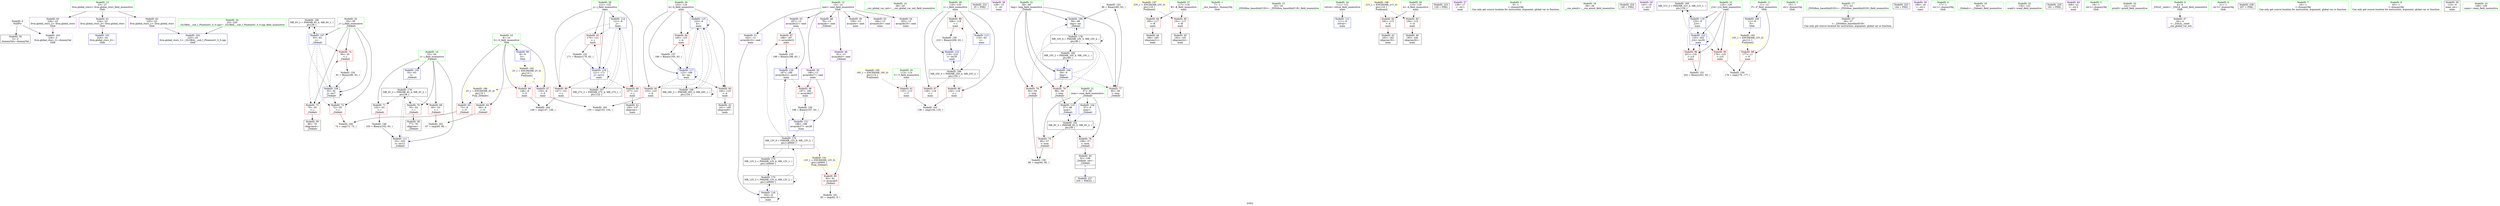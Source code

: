 digraph "SVFG" {
	label="SVFG";

	Node0x5562d4741850 [shape=record,color=grey,label="{NodeID: 0\nNullPtr}"];
	Node0x5562d4741850 -> Node0x5562d475b6a0[style=solid];
	Node0x5562d4741850 -> Node0x5562d475c6e0[style=solid];
	Node0x5562d476e520 [shape=record,color=black,label="{NodeID: 180\nMR_6V_2 = PHI(MR_6V_4, MR_6V_1, )\npts\{56 \}\n}"];
	Node0x5562d476e520 -> Node0x5562d475ca50[style=dashed];
	Node0x5562d475c200 [shape=record,color=red,label="{NodeID: 97\n188\<--187\n\<--arrayidx22\nmain\n}"];
	Node0x5562d475c200 -> Node0x5562d4763b10[style=solid];
	Node0x5562d475a650 [shape=record,color=green,label="{NodeID: 14\n28\<--29\n__cxx_global_var_init\<--__cxx_global_var_init_field_insensitive\n}"];
	Node0x5562d475cd90 [shape=record,color=blue,label="{NodeID: 111\n53\<--103\ni\<--inc12\n_Z4dealv\n}"];
	Node0x5562d475cd90 -> Node0x5562d476e020[style=dashed];
	Node0x5562d475b0f0 [shape=record,color=green,label="{NodeID: 28\n119\<--120\ni\<--i_field_insensitive\nmain\n}"];
	Node0x5562d475b0f0 -> Node0x5562d475f030[style=solid];
	Node0x5562d475b0f0 -> Node0x5562d475f100[style=solid];
	Node0x5562d475b0f0 -> Node0x5562d475f1d0[style=solid];
	Node0x5562d475b0f0 -> Node0x5562d475cf30[style=solid];
	Node0x5562d475b0f0 -> Node0x5562d4761e70[style=solid];
	Node0x5562d475bc50 [shape=record,color=black,label="{NodeID: 42\n161\<--160\nidxprom9\<--\nmain\n}"];
	Node0x5562d456db40 [shape=record,color=black,label="{NodeID: 222\n35 = PHI()\n}"];
	Node0x5562d475d7d0 [shape=record,color=purple,label="{NodeID: 56\n128\<--15\n\<--.str\nmain\n}"];
	Node0x5562d4763810 [shape=record,color=grey,label="{NodeID: 153\n86 = Binary(85, 63, )\n}"];
	Node0x5562d4763810 -> Node0x5562d475cb20[style=solid];
	Node0x5562d475e330 [shape=record,color=red,label="{NodeID: 70\n76\<--53\n\<--i\n_Z4dealv\n}"];
	Node0x5562d475e330 -> Node0x5562d475b910[style=solid];
	Node0x5562d476a420 [shape=record,color=black,label="{NodeID: 167\nMR_27V_2 = PHI(MR_27V_4, MR_27V_1, )\npts\{122 \}\n}"];
	Node0x5562d476a420 -> Node0x5562d475d000[style=dashed];
	Node0x5562d475ee90 [shape=record,color=red,label="{NodeID: 84\n185\<--117\n\<--B\nmain\n}"];
	Node0x5562d475ee90 -> Node0x5562d475bdf0[style=solid];
	Node0x5562d4742290 [shape=record,color=green,label="{NodeID: 1\n7\<--1\n__dso_handle\<--dummyObj\nGlob }"];
	Node0x5562d476ea20 [shape=record,color=black,label="{NodeID: 181\nMR_8V_3 = PHI(MR_8V_5, MR_8V_2, )\npts\{58 \}\n}"];
	Node0x5562d476ea20 -> Node0x5562d475e740[style=dashed];
	Node0x5562d476ea20 -> Node0x5562d475e810[style=dashed];
	Node0x5562d476ea20 -> Node0x5562d475ccc0[style=dashed];
	Node0x5562d476ea20 -> Node0x5562d476ea20[style=dashed];
	Node0x5562d475c2d0 [shape=record,color=red,label="{NodeID: 98\n197\<--196\n\<--arrayidx27\nmain\n}"];
	Node0x5562d475c2d0 -> Node0x5562d4763390[style=solid];
	Node0x5562d475a6e0 [shape=record,color=green,label="{NodeID: 15\n32\<--33\n_ZNSt8ios_base4InitC1Ev\<--_ZNSt8ios_base4InitC1Ev_field_insensitive\n}"];
	Node0x5562d4760330 [shape=record,color=yellow,style=double,label="{NodeID: 195\n19V_1 = ENCHI(MR_19V_0)\npts\{114 \}\nFun[main]}"];
	Node0x5562d4760330 -> Node0x5562d475ec20[style=dashed];
	Node0x5562d475ce60 [shape=record,color=blue,label="{NodeID: 112\n111\<--9\nretval\<--\nmain\n}"];
	Node0x5562d475b1c0 [shape=record,color=green,label="{NodeID: 29\n121\<--122\nj\<--j_field_insensitive\nmain\n}"];
	Node0x5562d475b1c0 -> Node0x5562d475f2a0[style=solid];
	Node0x5562d475b1c0 -> Node0x5562d475f370[style=solid];
	Node0x5562d475b1c0 -> Node0x5562d475f440[style=solid];
	Node0x5562d475b1c0 -> Node0x5562d475d000[style=solid];
	Node0x5562d475b1c0 -> Node0x5562d4761a60[style=solid];
	Node0x5562d475bd20 [shape=record,color=black,label="{NodeID: 43\n183\<--182\nidxprom19\<--\nmain\n}"];
	Node0x5562d477e460 [shape=record,color=black,label="{NodeID: 223\n129 = PHI()\n}"];
	Node0x5562d475d8a0 [shape=record,color=purple,label="{NodeID: 57\n139\<--17\n\<--.str.1\nmain\n}"];
	Node0x5562d4763990 [shape=record,color=grey,label="{NodeID: 154\n91 = Binary(90, 63, )\n}"];
	Node0x5562d4763990 -> Node0x5562d475cbf0[style=solid];
	Node0x5562d475e400 [shape=record,color=red,label="{NodeID: 71\n102\<--53\n\<--i\n_Z4dealv\n}"];
	Node0x5562d475e400 -> Node0x5562d4763210[style=solid];
	Node0x5562d476a920 [shape=record,color=black,label="{NodeID: 168\nMR_29V_2 = PHI(MR_29V_3, MR_29V_1, )\npts\{124 \}\n}"];
	Node0x5562d476a920 -> Node0x5562d4761870[style=dashed];
	Node0x5562d476a920 -> Node0x5562d476a920[style=dashed];
	Node0x5562d475ef60 [shape=record,color=red,label="{NodeID: 85\n191\<--117\n\<--B\nmain\n}"];
	Node0x5562d475ef60 -> Node0x5562d475bec0[style=solid];
	Node0x5562d4741ca0 [shape=record,color=green,label="{NodeID: 2\n9\<--1\n\<--dummyObj\nCan only get source location for instruction, argument, global var or function.}"];
	Node0x5562d476ef20 [shape=record,color=black,label="{NodeID: 182\nMR_10V_2 = PHI(MR_10V_4, MR_10V_1, )\npts\{60 \}\n}"];
	Node0x5562d476ef20 -> Node0x5562d475c980[style=dashed];
	Node0x5562d475c3a0 [shape=record,color=blue,label="{NodeID: 99\n8\<--9\nS\<--\nGlob }"];
	Node0x5562d475c3a0 -> Node0x5562d475f850[style=dashed];
	Node0x5562d475a770 [shape=record,color=green,label="{NodeID: 16\n38\<--39\n__cxa_atexit\<--__cxa_atexit_field_insensitive\n}"];
	Node0x5562d4760410 [shape=record,color=yellow,style=double,label="{NodeID: 196\n21V_1 = ENCHI(MR_21V_0)\npts\{116 \}\nFun[main]}"];
	Node0x5562d4760410 -> Node0x5562d475ecf0[style=dashed];
	Node0x5562d4760410 -> Node0x5562d475edc0[style=dashed];
	Node0x5562d475cf30 [shape=record,color=blue,label="{NodeID: 113\n119\<--63\ni\<--\nmain\n}"];
	Node0x5562d475cf30 -> Node0x5562d4769f20[style=dashed];
	Node0x5562d475b290 [shape=record,color=green,label="{NodeID: 30\n123\<--124\nk\<--k_field_insensitive\nmain\n}"];
	Node0x5562d475b290 -> Node0x5562d475f510[style=solid];
	Node0x5562d475b290 -> Node0x5562d475f5e0[style=solid];
	Node0x5562d475b290 -> Node0x5562d475f6b0[style=solid];
	Node0x5562d475b290 -> Node0x5562d4761870[style=solid];
	Node0x5562d475b290 -> Node0x5562d4761990[style=solid];
	Node0x5562d475bdf0 [shape=record,color=black,label="{NodeID: 44\n186\<--185\nidxprom21\<--\nmain\n}"];
	Node0x5562d477e560 [shape=record,color=black,label="{NodeID: 224\n140 = PHI()\n}"];
	Node0x5562d475d970 [shape=record,color=purple,label="{NodeID: 58\n143\<--19\n\<--.str.2\nmain\n}"];
	Node0x5562d4763b10 [shape=record,color=grey,label="{NodeID: 155\n189 = Binary(188, 63, )\n}"];
	Node0x5562d4763b10 -> Node0x5562d4761c00[style=solid];
	Node0x5562d475e4d0 [shape=record,color=red,label="{NodeID: 72\n72\<--55\n\<--j\n_Z4dealv\n}"];
	Node0x5562d475e4d0 -> Node0x5562d4764290[style=solid];
	Node0x5562d476ae20 [shape=record,color=black,label="{NodeID: 169\nMR_31V_2 = PHI(MR_31V_4, MR_31V_1, )\npts\{126 \}\n}"];
	Node0x5562d476ae20 -> Node0x5562d4761b30[style=dashed];
	Node0x5562d475f030 [shape=record,color=red,label="{NodeID: 86\n134\<--119\n\<--i\nmain\n}"];
	Node0x5562d475f030 -> Node0x5562d4764710[style=solid];
	Node0x5562d4742140 [shape=record,color=green,label="{NodeID: 3\n15\<--1\n.str\<--dummyObj\nGlob }"];
	Node0x5562d475c470 [shape=record,color=blue,label="{NodeID: 100\n11\<--9\nF\<--\nGlob }"];
	Node0x5562d475c470 -> Node0x5562d475f960[style=dashed];
	Node0x5562d475a800 [shape=record,color=green,label="{NodeID: 17\n37\<--43\n_ZNSt8ios_base4InitD1Ev\<--_ZNSt8ios_base4InitD1Ev_field_insensitive\n}"];
	Node0x5562d475a800 -> Node0x5562d475b840[style=solid];
	Node0x5562d47604f0 [shape=record,color=yellow,style=double,label="{NodeID: 197\n23V_1 = ENCHI(MR_23V_0)\npts\{118 \}\nFun[main]}"];
	Node0x5562d47604f0 -> Node0x5562d475ee90[style=dashed];
	Node0x5562d47604f0 -> Node0x5562d475ef60[style=dashed];
	Node0x5562d475d000 [shape=record,color=blue,label="{NodeID: 114\n121\<--9\nj\<--\nmain\n}"];
	Node0x5562d475d000 -> Node0x5562d475f2a0[style=dashed];
	Node0x5562d475d000 -> Node0x5562d475f370[style=dashed];
	Node0x5562d475d000 -> Node0x5562d475f440[style=dashed];
	Node0x5562d475d000 -> Node0x5562d4761a60[style=dashed];
	Node0x5562d475d000 -> Node0x5562d476a420[style=dashed];
	Node0x5562d475b360 [shape=record,color=green,label="{NodeID: 31\n125\<--126\nj14\<--j14_field_insensitive\nmain\n}"];
	Node0x5562d475b360 -> Node0x5562d475f780[style=solid];
	Node0x5562d475b360 -> Node0x5562d475c130[style=solid];
	Node0x5562d475b360 -> Node0x5562d4761b30[style=solid];
	Node0x5562d475b360 -> Node0x5562d4761da0[style=solid];
	Node0x5562d475bec0 [shape=record,color=black,label="{NodeID: 45\n192\<--191\nidxprom24\<--\nmain\n}"];
	Node0x5562d477e660 [shape=record,color=black,label="{NodeID: 225\n144 = PHI()\n}"];
	Node0x5562d475da40 [shape=record,color=purple,label="{NodeID: 59\n180\<--19\n\<--.str.2\nmain\n}"];
	Node0x5562d4763c90 [shape=record,color=grey,label="{NodeID: 156\n210 = Binary(209, 63, )\n}"];
	Node0x5562d4763c90 -> Node0x5562d4761e70[style=solid];
	Node0x5562d475e5a0 [shape=record,color=red,label="{NodeID: 73\n79\<--55\n\<--j\n_Z4dealv\n}"];
	Node0x5562d475e5a0 -> Node0x5562d475b9e0[style=solid];
	Node0x5562d476b320 [shape=record,color=black,label="{NodeID: 170\nMR_12V_2 = PHI(MR_12V_6, MR_12V_1, )\npts\{140000 \}\n}"];
	Node0x5562d476b320 -> Node0x5562d476c220[style=dashed];
	Node0x5562d475f100 [shape=record,color=red,label="{NodeID: 87\n138\<--119\n\<--i\nmain\n}"];
	Node0x5562d4741b20 [shape=record,color=green,label="{NodeID: 4\n17\<--1\n.str.1\<--dummyObj\nGlob }"];
	Node0x5562d475c540 [shape=record,color=blue,label="{NodeID: 101\n224\<--24\nllvm.global_ctors_0\<--\nGlob }"];
	Node0x5562d475a8d0 [shape=record,color=green,label="{NodeID: 18\n50\<--51\n_Z4dealv\<--_Z4dealv_field_insensitive\n}"];
	Node0x5562d4761870 [shape=record,color=blue,label="{NodeID: 115\n123\<--9\nk\<--\nmain\n}"];
	Node0x5562d4761870 -> Node0x5562d475f510[style=dashed];
	Node0x5562d4761870 -> Node0x5562d475f5e0[style=dashed];
	Node0x5562d4761870 -> Node0x5562d475f6b0[style=dashed];
	Node0x5562d4761870 -> Node0x5562d4761870[style=dashed];
	Node0x5562d4761870 -> Node0x5562d4761990[style=dashed];
	Node0x5562d4761870 -> Node0x5562d476a920[style=dashed];
	Node0x5562d475b430 [shape=record,color=green,label="{NodeID: 32\n130\<--131\nscanf\<--scanf_field_insensitive\n}"];
	Node0x5562d475bf90 [shape=record,color=black,label="{NodeID: 46\n195\<--194\nidxprom26\<--\nmain\n}"];
	Node0x5562d477e760 [shape=record,color=black,label="{NodeID: 226\n181 = PHI()\n}"];
	Node0x5562d475db10 [shape=record,color=purple,label="{NodeID: 60\n206\<--21\n\<--.str.3\nmain\n}"];
	Node0x5562d4763e10 [shape=record,color=grey,label="{NodeID: 157\n166 = Binary(165, 63, )\n}"];
	Node0x5562d4763e10 -> Node0x5562d4761990[style=solid];
	Node0x5562d475e670 [shape=record,color=red,label="{NodeID: 74\n90\<--55\n\<--j\n_Z4dealv\n}"];
	Node0x5562d475e670 -> Node0x5562d4763990[style=solid];
	Node0x5562d475f1d0 [shape=record,color=red,label="{NodeID: 88\n209\<--119\n\<--i\nmain\n}"];
	Node0x5562d475f1d0 -> Node0x5562d4763c90[style=solid];
	Node0x5562d4741bb0 [shape=record,color=green,label="{NodeID: 5\n19\<--1\n.str.2\<--dummyObj\nGlob }"];
	Node0x5562d475c610 [shape=record,color=blue,label="{NodeID: 102\n225\<--25\nllvm.global_ctors_1\<--_GLOBAL__sub_I_Phoenix41_0_0.cpp\nGlob }"];
	Node0x5562d475a9a0 [shape=record,color=green,label="{NodeID: 19\n53\<--54\ni\<--i_field_insensitive\n_Z4dealv\n}"];
	Node0x5562d475a9a0 -> Node0x5562d475e260[style=solid];
	Node0x5562d475a9a0 -> Node0x5562d475e330[style=solid];
	Node0x5562d475a9a0 -> Node0x5562d475e400[style=solid];
	Node0x5562d475a9a0 -> Node0x5562d475c8b0[style=solid];
	Node0x5562d475a9a0 -> Node0x5562d475cd90[style=solid];
	Node0x5562d4761900 [shape=record,color=blue,label="{NodeID: 116\n162\<--9\narrayidx10\<--\nmain\n}"];
	Node0x5562d4761900 -> Node0x5562d4761900[style=dashed];
	Node0x5562d4761900 -> Node0x5562d476c220[style=dashed];
	Node0x5562d475b500 [shape=record,color=green,label="{NodeID: 33\n141\<--142\nprintf\<--printf_field_insensitive\n}"];
	Node0x5562d475c060 [shape=record,color=purple,label="{NodeID: 47\n34\<--4\n\<--_ZStL8__ioinit\n__cxx_global_var_init\n}"];
	Node0x5562d477e860 [shape=record,color=black,label="{NodeID: 227\n205 = PHI(52, )\n}"];
	Node0x5562d475dbe0 [shape=record,color=purple,label="{NodeID: 61\n224\<--23\nllvm.global_ctors_0\<--llvm.global_ctors\nGlob }"];
	Node0x5562d475dbe0 -> Node0x5562d475c540[style=solid];
	Node0x5562d4763f90 [shape=record,color=grey,label="{NodeID: 158\n96 = cmp(94, 95, )\n}"];
	Node0x5562d475e740 [shape=record,color=red,label="{NodeID: 75\n95\<--57\n\<--num\n_Z4dealv\n}"];
	Node0x5562d475e740 -> Node0x5562d4763f90[style=solid];
	Node0x5562d475f2a0 [shape=record,color=red,label="{NodeID: 89\n147\<--121\n\<--j\nmain\n}"];
	Node0x5562d475f2a0 -> Node0x5562d4764890[style=solid];
	Node0x5562d4741930 [shape=record,color=green,label="{NodeID: 6\n21\<--1\n.str.3\<--dummyObj\nGlob }"];
	Node0x5562d4770320 [shape=record,color=yellow,style=double,label="{NodeID: 186\n2V_1 = ENCHI(MR_2V_0)\npts\{10 \}\nFun[_Z4dealv]}"];
	Node0x5562d4770320 -> Node0x5562d475de50[style=dashed];
	Node0x5562d4770320 -> Node0x5562d475df20[style=dashed];
	Node0x5562d475c6e0 [shape=record,color=blue, style = dotted,label="{NodeID: 103\n226\<--3\nllvm.global_ctors_2\<--dummyVal\nGlob }"];
	Node0x5562d475aa70 [shape=record,color=green,label="{NodeID: 20\n55\<--56\nj\<--j_field_insensitive\n_Z4dealv\n}"];
	Node0x5562d475aa70 -> Node0x5562d475e4d0[style=solid];
	Node0x5562d475aa70 -> Node0x5562d475e5a0[style=solid];
	Node0x5562d475aa70 -> Node0x5562d475e670[style=solid];
	Node0x5562d475aa70 -> Node0x5562d475ca50[style=solid];
	Node0x5562d475aa70 -> Node0x5562d475cbf0[style=solid];
	Node0x5562d4761990 [shape=record,color=blue,label="{NodeID: 117\n123\<--166\nk\<--inc\nmain\n}"];
	Node0x5562d4761990 -> Node0x5562d475f510[style=dashed];
	Node0x5562d4761990 -> Node0x5562d475f5e0[style=dashed];
	Node0x5562d4761990 -> Node0x5562d475f6b0[style=dashed];
	Node0x5562d4761990 -> Node0x5562d4761870[style=dashed];
	Node0x5562d4761990 -> Node0x5562d4761990[style=dashed];
	Node0x5562d4761990 -> Node0x5562d476a920[style=dashed];
	Node0x5562d475b5d0 [shape=record,color=green,label="{NodeID: 34\n25\<--220\n_GLOBAL__sub_I_Phoenix41_0_0.cpp\<--_GLOBAL__sub_I_Phoenix41_0_0.cpp_field_insensitive\n}"];
	Node0x5562d475b5d0 -> Node0x5562d475c610[style=solid];
	Node0x5562d475d150 [shape=record,color=purple,label="{NodeID: 48\n78\<--13\narrayidx\<--seat\n_Z4dealv\n}"];
	Node0x5562d477ea50 [shape=record,color=black,label="{NodeID: 228\n207 = PHI()\n}"];
	Node0x5562d475dcb0 [shape=record,color=purple,label="{NodeID: 62\n225\<--23\nllvm.global_ctors_1\<--llvm.global_ctors\nGlob }"];
	Node0x5562d475dcb0 -> Node0x5562d475c610[style=solid];
	Node0x5562d4764110 [shape=record,color=grey,label="{NodeID: 159\n178 = cmp(176, 177, )\n}"];
	Node0x5562d475e810 [shape=record,color=red,label="{NodeID: 76\n106\<--57\n\<--num\n_Z4dealv\n}"];
	Node0x5562d475e810 -> Node0x5562d475bab0[style=solid];
	Node0x5562d476c220 [shape=record,color=black,label="{NodeID: 173\nMR_12V_3 = PHI(MR_12V_4, MR_12V_2, )\npts\{140000 \}\n}"];
	Node0x5562d476c220 -> Node0x5562d4761900[style=dashed];
	Node0x5562d476c220 -> Node0x5562d476c220[style=dashed];
	Node0x5562d476c220 -> Node0x5562d476cc20[style=dashed];
	Node0x5562d475f370 [shape=record,color=red,label="{NodeID: 90\n157\<--121\n\<--j\nmain\n}"];
	Node0x5562d475f370 -> Node0x5562d475bb80[style=solid];
	Node0x5562d47419c0 [shape=record,color=green,label="{NodeID: 7\n24\<--1\n\<--dummyObj\nCan only get source location for instruction, argument, global var or function.}"];
	Node0x5562d475c7e0 [shape=record,color=blue,label="{NodeID: 104\n57\<--9\nnum\<--\n_Z4dealv\n}"];
	Node0x5562d475c7e0 -> Node0x5562d476ea20[style=dashed];
	Node0x5562d475ab40 [shape=record,color=green,label="{NodeID: 21\n57\<--58\nnum\<--num_field_insensitive\n_Z4dealv\n}"];
	Node0x5562d475ab40 -> Node0x5562d475e740[style=solid];
	Node0x5562d475ab40 -> Node0x5562d475e810[style=solid];
	Node0x5562d475ab40 -> Node0x5562d475c7e0[style=solid];
	Node0x5562d475ab40 -> Node0x5562d475ccc0[style=solid];
	Node0x5562d4761a60 [shape=record,color=blue,label="{NodeID: 118\n121\<--171\nj\<--inc12\nmain\n}"];
	Node0x5562d4761a60 -> Node0x5562d475f2a0[style=dashed];
	Node0x5562d4761a60 -> Node0x5562d475f370[style=dashed];
	Node0x5562d4761a60 -> Node0x5562d475f440[style=dashed];
	Node0x5562d4761a60 -> Node0x5562d4761a60[style=dashed];
	Node0x5562d4761a60 -> Node0x5562d476a420[style=dashed];
	Node0x5562d475b6a0 [shape=record,color=black,label="{NodeID: 35\n2\<--3\ndummyVal\<--dummyVal\n}"];
	Node0x5562d475d220 [shape=record,color=purple,label="{NodeID: 49\n81\<--13\narrayidx5\<--seat\n_Z4dealv\n}"];
	Node0x5562d475d220 -> Node0x5562d475eb50[style=solid];
	Node0x5562d475dd80 [shape=record,color=purple,label="{NodeID: 63\n226\<--23\nllvm.global_ctors_2\<--llvm.global_ctors\nGlob }"];
	Node0x5562d475dd80 -> Node0x5562d475c6e0[style=solid];
	Node0x5562d4764290 [shape=record,color=grey,label="{NodeID: 160\n74 = cmp(72, 73, )\n}"];
	Node0x5562d475e8e0 [shape=record,color=red,label="{NodeID: 77\n85\<--59\n\<--tmp\n_Z4dealv\n}"];
	Node0x5562d475e8e0 -> Node0x5562d4763810[style=solid];
	Node0x5562d475f440 [shape=record,color=red,label="{NodeID: 91\n170\<--121\n\<--j\nmain\n}"];
	Node0x5562d475f440 -> Node0x5562d4763690[style=solid];
	Node0x5562d4753e20 [shape=record,color=green,label="{NodeID: 8\n63\<--1\n\<--dummyObj\nCan only get source location for instruction, argument, global var or function.}"];
	Node0x5562d475c8b0 [shape=record,color=blue,label="{NodeID: 105\n53\<--63\ni\<--\n_Z4dealv\n}"];
	Node0x5562d475c8b0 -> Node0x5562d476e020[style=dashed];
	Node0x5562d475ac10 [shape=record,color=green,label="{NodeID: 22\n59\<--60\ntmp\<--tmp_field_insensitive\n_Z4dealv\n}"];
	Node0x5562d475ac10 -> Node0x5562d475e8e0[style=solid];
	Node0x5562d475ac10 -> Node0x5562d475e9b0[style=solid];
	Node0x5562d475ac10 -> Node0x5562d475ea80[style=solid];
	Node0x5562d475ac10 -> Node0x5562d475c980[style=solid];
	Node0x5562d475ac10 -> Node0x5562d475cb20[style=solid];
	Node0x5562d4761b30 [shape=record,color=blue,label="{NodeID: 119\n125\<--9\nj14\<--\nmain\n}"];
	Node0x5562d4761b30 -> Node0x5562d475f780[style=dashed];
	Node0x5562d4761b30 -> Node0x5562d475c130[style=dashed];
	Node0x5562d4761b30 -> Node0x5562d4761da0[style=dashed];
	Node0x5562d4761b30 -> Node0x5562d476ae20[style=dashed];
	Node0x5562d475b770 [shape=record,color=black,label="{NodeID: 36\n110\<--9\nmain_ret\<--\nmain\n}"];
	Node0x5562d475d2f0 [shape=record,color=purple,label="{NodeID: 50\n159\<--13\narrayidx\<--seat\nmain\n}"];
	Node0x5562d475de50 [shape=record,color=red,label="{NodeID: 64\n66\<--8\n\<--S\n_Z4dealv\n}"];
	Node0x5562d475de50 -> Node0x5562d4764590[style=solid];
	Node0x5562d4764410 [shape=record,color=grey,label="{NodeID: 161\n83 = cmp(82, 9, )\n}"];
	Node0x5562d475e9b0 [shape=record,color=red,label="{NodeID: 78\n94\<--59\n\<--tmp\n_Z4dealv\n}"];
	Node0x5562d475e9b0 -> Node0x5562d4763f90[style=solid];
	Node0x5562d476cc20 [shape=record,color=black,label="{NodeID: 175\nMR_12V_6 = PHI(MR_12V_8, MR_12V_3, )\npts\{140000 \}\n|{|<s3>7}}"];
	Node0x5562d476cc20 -> Node0x5562d475c200[style=dashed];
	Node0x5562d476cc20 -> Node0x5562d4761c00[style=dashed];
	Node0x5562d476cc20 -> Node0x5562d476b320[style=dashed];
	Node0x5562d476cc20:s3 -> Node0x5562d47711c0[style=dashed,color=red];
	Node0x5562d475f510 [shape=record,color=red,label="{NodeID: 92\n153\<--123\n\<--k\nmain\n}"];
	Node0x5562d475f510 -> Node0x5562d4764a10[style=solid];
	Node0x5562d4753eb0 [shape=record,color=green,label="{NodeID: 9\n4\<--6\n_ZStL8__ioinit\<--_ZStL8__ioinit_field_insensitive\nGlob }"];
	Node0x5562d4753eb0 -> Node0x5562d475c060[style=solid];
	Node0x5562d475c980 [shape=record,color=blue,label="{NodeID: 106\n59\<--9\ntmp\<--\n_Z4dealv\n}"];
	Node0x5562d475c980 -> Node0x5562d475e8e0[style=dashed];
	Node0x5562d475c980 -> Node0x5562d475e9b0[style=dashed];
	Node0x5562d475c980 -> Node0x5562d475ea80[style=dashed];
	Node0x5562d475c980 -> Node0x5562d475cb20[style=dashed];
	Node0x5562d475c980 -> Node0x5562d476db20[style=dashed];
	Node0x5562d475c980 -> Node0x5562d476ef20[style=dashed];
	Node0x5562d475ace0 [shape=record,color=green,label="{NodeID: 23\n108\<--109\nmain\<--main_field_insensitive\n}"];
	Node0x5562d4761c00 [shape=record,color=blue,label="{NodeID: 120\n187\<--189\narrayidx22\<--inc23\nmain\n}"];
	Node0x5562d4761c00 -> Node0x5562d475c2d0[style=dashed];
	Node0x5562d4761c00 -> Node0x5562d4761cd0[style=dashed];
	Node0x5562d475b840 [shape=record,color=black,label="{NodeID: 37\n36\<--37\n\<--_ZNSt8ios_base4InitD1Ev\nCan only get source location for instruction, argument, global var or function.}"];
	Node0x5562d475d3c0 [shape=record,color=purple,label="{NodeID: 51\n162\<--13\narrayidx10\<--seat\nmain\n}"];
	Node0x5562d475d3c0 -> Node0x5562d4761900[style=solid];
	Node0x5562d475df20 [shape=record,color=red,label="{NodeID: 65\n73\<--8\n\<--S\n_Z4dealv\n}"];
	Node0x5562d475df20 -> Node0x5562d4764290[style=solid];
	Node0x5562d4764590 [shape=record,color=grey,label="{NodeID: 162\n67 = cmp(65, 66, )\n}"];
	Node0x5562d475ea80 [shape=record,color=red,label="{NodeID: 79\n98\<--59\n\<--tmp\n_Z4dealv\n}"];
	Node0x5562d475ea80 -> Node0x5562d475ccc0[style=solid];
	Node0x5562d475f5e0 [shape=record,color=red,label="{NodeID: 93\n160\<--123\n\<--k\nmain\n}"];
	Node0x5562d475f5e0 -> Node0x5562d475bc50[style=solid];
	Node0x5562d4741e70 [shape=record,color=green,label="{NodeID: 10\n8\<--10\nS\<--S_field_insensitive\nGlob }"];
	Node0x5562d4741e70 -> Node0x5562d475de50[style=solid];
	Node0x5562d4741e70 -> Node0x5562d475df20[style=solid];
	Node0x5562d4741e70 -> Node0x5562d475dff0[style=solid];
	Node0x5562d4741e70 -> Node0x5562d475e0c0[style=solid];
	Node0x5562d4741e70 -> Node0x5562d475c3a0[style=solid];
	Node0x5562d475ca50 [shape=record,color=blue,label="{NodeID: 107\n55\<--63\nj\<--\n_Z4dealv\n}"];
	Node0x5562d475ca50 -> Node0x5562d475e4d0[style=dashed];
	Node0x5562d475ca50 -> Node0x5562d475e5a0[style=dashed];
	Node0x5562d475ca50 -> Node0x5562d475e670[style=dashed];
	Node0x5562d475ca50 -> Node0x5562d475cbf0[style=dashed];
	Node0x5562d475ca50 -> Node0x5562d476e520[style=dashed];
	Node0x5562d475adb0 [shape=record,color=green,label="{NodeID: 24\n111\<--112\nretval\<--retval_field_insensitive\nmain\n}"];
	Node0x5562d475adb0 -> Node0x5562d475ce60[style=solid];
	Node0x5562d4761cd0 [shape=record,color=blue,label="{NodeID: 121\n196\<--198\narrayidx27\<--inc28\nmain\n}"];
	Node0x5562d4761cd0 -> Node0x5562d476cc20[style=dashed];
	Node0x5562d475b910 [shape=record,color=black,label="{NodeID: 38\n77\<--76\nidxprom\<--\n_Z4dealv\n}"];
	Node0x5562d475d490 [shape=record,color=purple,label="{NodeID: 52\n184\<--13\narrayidx20\<--seat\nmain\n}"];
	Node0x5562d4763210 [shape=record,color=grey,label="{NodeID: 149\n103 = Binary(102, 63, )\n}"];
	Node0x5562d4763210 -> Node0x5562d475cd90[style=solid];
	Node0x5562d475dff0 [shape=record,color=red,label="{NodeID: 66\n148\<--8\n\<--S\nmain\n}"];
	Node0x5562d475dff0 -> Node0x5562d4764890[style=solid];
	Node0x5562d4764710 [shape=record,color=grey,label="{NodeID: 163\n136 = cmp(134, 135, )\n}"];
	Node0x5562d475eb50 [shape=record,color=red,label="{NodeID: 80\n82\<--81\n\<--arrayidx5\n_Z4dealv\n}"];
	Node0x5562d475eb50 -> Node0x5562d4764410[style=solid];
	Node0x5562d475f6b0 [shape=record,color=red,label="{NodeID: 94\n165\<--123\n\<--k\nmain\n}"];
	Node0x5562d475f6b0 -> Node0x5562d4763e10[style=solid];
	Node0x5562d4759c90 [shape=record,color=green,label="{NodeID: 11\n11\<--12\nF\<--F_field_insensitive\nGlob }"];
	Node0x5562d4759c90 -> Node0x5562d475e190[style=solid];
	Node0x5562d4759c90 -> Node0x5562d475c470[style=solid];
	Node0x5562d47711c0 [shape=record,color=yellow,style=double,label="{NodeID: 191\n12V_1 = ENCHI(MR_12V_0)\npts\{140000 \}\nFun[_Z4dealv]}"];
	Node0x5562d47711c0 -> Node0x5562d475eb50[style=dashed];
	Node0x5562d475cb20 [shape=record,color=blue,label="{NodeID: 108\n59\<--86\ntmp\<--inc\n_Z4dealv\n}"];
	Node0x5562d475cb20 -> Node0x5562d476db20[style=dashed];
	Node0x5562d475ae80 [shape=record,color=green,label="{NodeID: 25\n113\<--114\nT\<--T_field_insensitive\nmain\n}"];
	Node0x5562d475ae80 -> Node0x5562d475ec20[style=solid];
	Node0x5562d4761da0 [shape=record,color=blue,label="{NodeID: 122\n125\<--202\nj14\<--inc30\nmain\n}"];
	Node0x5562d4761da0 -> Node0x5562d475f780[style=dashed];
	Node0x5562d4761da0 -> Node0x5562d475c130[style=dashed];
	Node0x5562d4761da0 -> Node0x5562d4761da0[style=dashed];
	Node0x5562d4761da0 -> Node0x5562d476ae20[style=dashed];
	Node0x5562d475b9e0 [shape=record,color=black,label="{NodeID: 39\n80\<--79\nidxprom4\<--\n_Z4dealv\n}"];
	Node0x5562d475d560 [shape=record,color=purple,label="{NodeID: 53\n187\<--13\narrayidx22\<--seat\nmain\n}"];
	Node0x5562d475d560 -> Node0x5562d475c200[style=solid];
	Node0x5562d475d560 -> Node0x5562d4761c00[style=solid];
	Node0x5562d4763390 [shape=record,color=grey,label="{NodeID: 150\n198 = Binary(197, 63, )\n}"];
	Node0x5562d4763390 -> Node0x5562d4761cd0[style=solid];
	Node0x5562d475e0c0 [shape=record,color=red,label="{NodeID: 67\n154\<--8\n\<--S\nmain\n}"];
	Node0x5562d475e0c0 -> Node0x5562d4764a10[style=solid];
	Node0x5562d4764890 [shape=record,color=grey,label="{NodeID: 164\n149 = cmp(147, 148, )\n}"];
	Node0x5562d475ec20 [shape=record,color=red,label="{NodeID: 81\n135\<--113\n\<--T\nmain\n}"];
	Node0x5562d475ec20 -> Node0x5562d4764710[style=solid];
	Node0x5562d476db20 [shape=record,color=black,label="{NodeID: 178\nMR_10V_6 = PHI(MR_10V_5, MR_10V_4, )\npts\{60 \}\n}"];
	Node0x5562d476db20 -> Node0x5562d475e8e0[style=dashed];
	Node0x5562d476db20 -> Node0x5562d475e9b0[style=dashed];
	Node0x5562d476db20 -> Node0x5562d475ea80[style=dashed];
	Node0x5562d476db20 -> Node0x5562d475cb20[style=dashed];
	Node0x5562d476db20 -> Node0x5562d476db20[style=dashed];
	Node0x5562d476db20 -> Node0x5562d476ef20[style=dashed];
	Node0x5562d475f780 [shape=record,color=red,label="{NodeID: 95\n176\<--125\n\<--j14\nmain\n}"];
	Node0x5562d475f780 -> Node0x5562d4764110[style=solid];
	Node0x5562d4759d60 [shape=record,color=green,label="{NodeID: 12\n13\<--14\nseat\<--seat_field_insensitive\nGlob }"];
	Node0x5562d4759d60 -> Node0x5562d475d150[style=solid];
	Node0x5562d4759d60 -> Node0x5562d475d220[style=solid];
	Node0x5562d4759d60 -> Node0x5562d475d2f0[style=solid];
	Node0x5562d4759d60 -> Node0x5562d475d3c0[style=solid];
	Node0x5562d4759d60 -> Node0x5562d475d490[style=solid];
	Node0x5562d4759d60 -> Node0x5562d475d560[style=solid];
	Node0x5562d4759d60 -> Node0x5562d475d630[style=solid];
	Node0x5562d4759d60 -> Node0x5562d475d700[style=solid];
	Node0x5562d475f850 [shape=record,color=yellow,style=double,label="{NodeID: 192\n2V_1 = ENCHI(MR_2V_0)\npts\{10 \}\nFun[main]|{|<s2>7}}"];
	Node0x5562d475f850 -> Node0x5562d475dff0[style=dashed];
	Node0x5562d475f850 -> Node0x5562d475e0c0[style=dashed];
	Node0x5562d475f850:s2 -> Node0x5562d4770320[style=dashed,color=red];
	Node0x5562d475cbf0 [shape=record,color=blue,label="{NodeID: 109\n55\<--91\nj\<--inc7\n_Z4dealv\n}"];
	Node0x5562d475cbf0 -> Node0x5562d475e4d0[style=dashed];
	Node0x5562d475cbf0 -> Node0x5562d475e5a0[style=dashed];
	Node0x5562d475cbf0 -> Node0x5562d475e670[style=dashed];
	Node0x5562d475cbf0 -> Node0x5562d475cbf0[style=dashed];
	Node0x5562d475cbf0 -> Node0x5562d476e520[style=dashed];
	Node0x5562d475af50 [shape=record,color=green,label="{NodeID: 26\n115\<--116\nA\<--A_field_insensitive\nmain\n}"];
	Node0x5562d475af50 -> Node0x5562d475ecf0[style=solid];
	Node0x5562d475af50 -> Node0x5562d475edc0[style=solid];
	Node0x5562d4761e70 [shape=record,color=blue,label="{NodeID: 123\n119\<--210\ni\<--inc35\nmain\n}"];
	Node0x5562d4761e70 -> Node0x5562d4769f20[style=dashed];
	Node0x5562d475bab0 [shape=record,color=black,label="{NodeID: 40\n52\<--106\n_Z4dealv_ret\<--\n_Z4dealv\n|{<s0>7}}"];
	Node0x5562d475bab0:s0 -> Node0x5562d477e860[style=solid,color=blue];
	Node0x5562d475d630 [shape=record,color=purple,label="{NodeID: 54\n193\<--13\narrayidx25\<--seat\nmain\n}"];
	Node0x5562d4763510 [shape=record,color=grey,label="{NodeID: 151\n202 = Binary(201, 63, )\n}"];
	Node0x5562d4763510 -> Node0x5562d4761da0[style=solid];
	Node0x5562d475e190 [shape=record,color=red,label="{NodeID: 68\n177\<--11\n\<--F\nmain\n}"];
	Node0x5562d475e190 -> Node0x5562d4764110[style=solid];
	Node0x5562d4764a10 [shape=record,color=grey,label="{NodeID: 165\n155 = cmp(153, 154, )\n}"];
	Node0x5562d475ecf0 [shape=record,color=red,label="{NodeID: 82\n182\<--115\n\<--A\nmain\n}"];
	Node0x5562d475ecf0 -> Node0x5562d475bd20[style=solid];
	Node0x5562d476e020 [shape=record,color=black,label="{NodeID: 179\nMR_4V_3 = PHI(MR_4V_4, MR_4V_2, )\npts\{54 \}\n}"];
	Node0x5562d476e020 -> Node0x5562d475e260[style=dashed];
	Node0x5562d476e020 -> Node0x5562d475e330[style=dashed];
	Node0x5562d476e020 -> Node0x5562d475e400[style=dashed];
	Node0x5562d476e020 -> Node0x5562d475cd90[style=dashed];
	Node0x5562d475c130 [shape=record,color=red,label="{NodeID: 96\n201\<--125\n\<--j14\nmain\n}"];
	Node0x5562d475c130 -> Node0x5562d4763510[style=solid];
	Node0x5562d475a5c0 [shape=record,color=green,label="{NodeID: 13\n23\<--27\nllvm.global_ctors\<--llvm.global_ctors_field_insensitive\nGlob }"];
	Node0x5562d475a5c0 -> Node0x5562d475dbe0[style=solid];
	Node0x5562d475a5c0 -> Node0x5562d475dcb0[style=solid];
	Node0x5562d475a5c0 -> Node0x5562d475dd80[style=solid];
	Node0x5562d475f960 [shape=record,color=yellow,style=double,label="{NodeID: 193\n15V_1 = ENCHI(MR_15V_0)\npts\{12 \}\nFun[main]}"];
	Node0x5562d475f960 -> Node0x5562d475e190[style=dashed];
	Node0x5562d475ccc0 [shape=record,color=blue,label="{NodeID: 110\n57\<--98\nnum\<--\n_Z4dealv\n}"];
	Node0x5562d475ccc0 -> Node0x5562d476ea20[style=dashed];
	Node0x5562d475b020 [shape=record,color=green,label="{NodeID: 27\n117\<--118\nB\<--B_field_insensitive\nmain\n}"];
	Node0x5562d475b020 -> Node0x5562d475ee90[style=solid];
	Node0x5562d475b020 -> Node0x5562d475ef60[style=solid];
	Node0x5562d475bb80 [shape=record,color=black,label="{NodeID: 41\n158\<--157\nidxprom\<--\nmain\n}"];
	Node0x5562d475d700 [shape=record,color=purple,label="{NodeID: 55\n196\<--13\narrayidx27\<--seat\nmain\n}"];
	Node0x5562d475d700 -> Node0x5562d475c2d0[style=solid];
	Node0x5562d475d700 -> Node0x5562d4761cd0[style=solid];
	Node0x5562d4763690 [shape=record,color=grey,label="{NodeID: 152\n171 = Binary(170, 63, )\n}"];
	Node0x5562d4763690 -> Node0x5562d4761a60[style=solid];
	Node0x5562d475e260 [shape=record,color=red,label="{NodeID: 69\n65\<--53\n\<--i\n_Z4dealv\n}"];
	Node0x5562d475e260 -> Node0x5562d4764590[style=solid];
	Node0x5562d4769f20 [shape=record,color=black,label="{NodeID: 166\nMR_25V_3 = PHI(MR_25V_4, MR_25V_2, )\npts\{120 \}\n}"];
	Node0x5562d4769f20 -> Node0x5562d475f030[style=dashed];
	Node0x5562d4769f20 -> Node0x5562d475f100[style=dashed];
	Node0x5562d4769f20 -> Node0x5562d475f1d0[style=dashed];
	Node0x5562d4769f20 -> Node0x5562d4761e70[style=dashed];
	Node0x5562d475edc0 [shape=record,color=red,label="{NodeID: 83\n194\<--115\n\<--A\nmain\n}"];
	Node0x5562d475edc0 -> Node0x5562d475bf90[style=solid];
}
